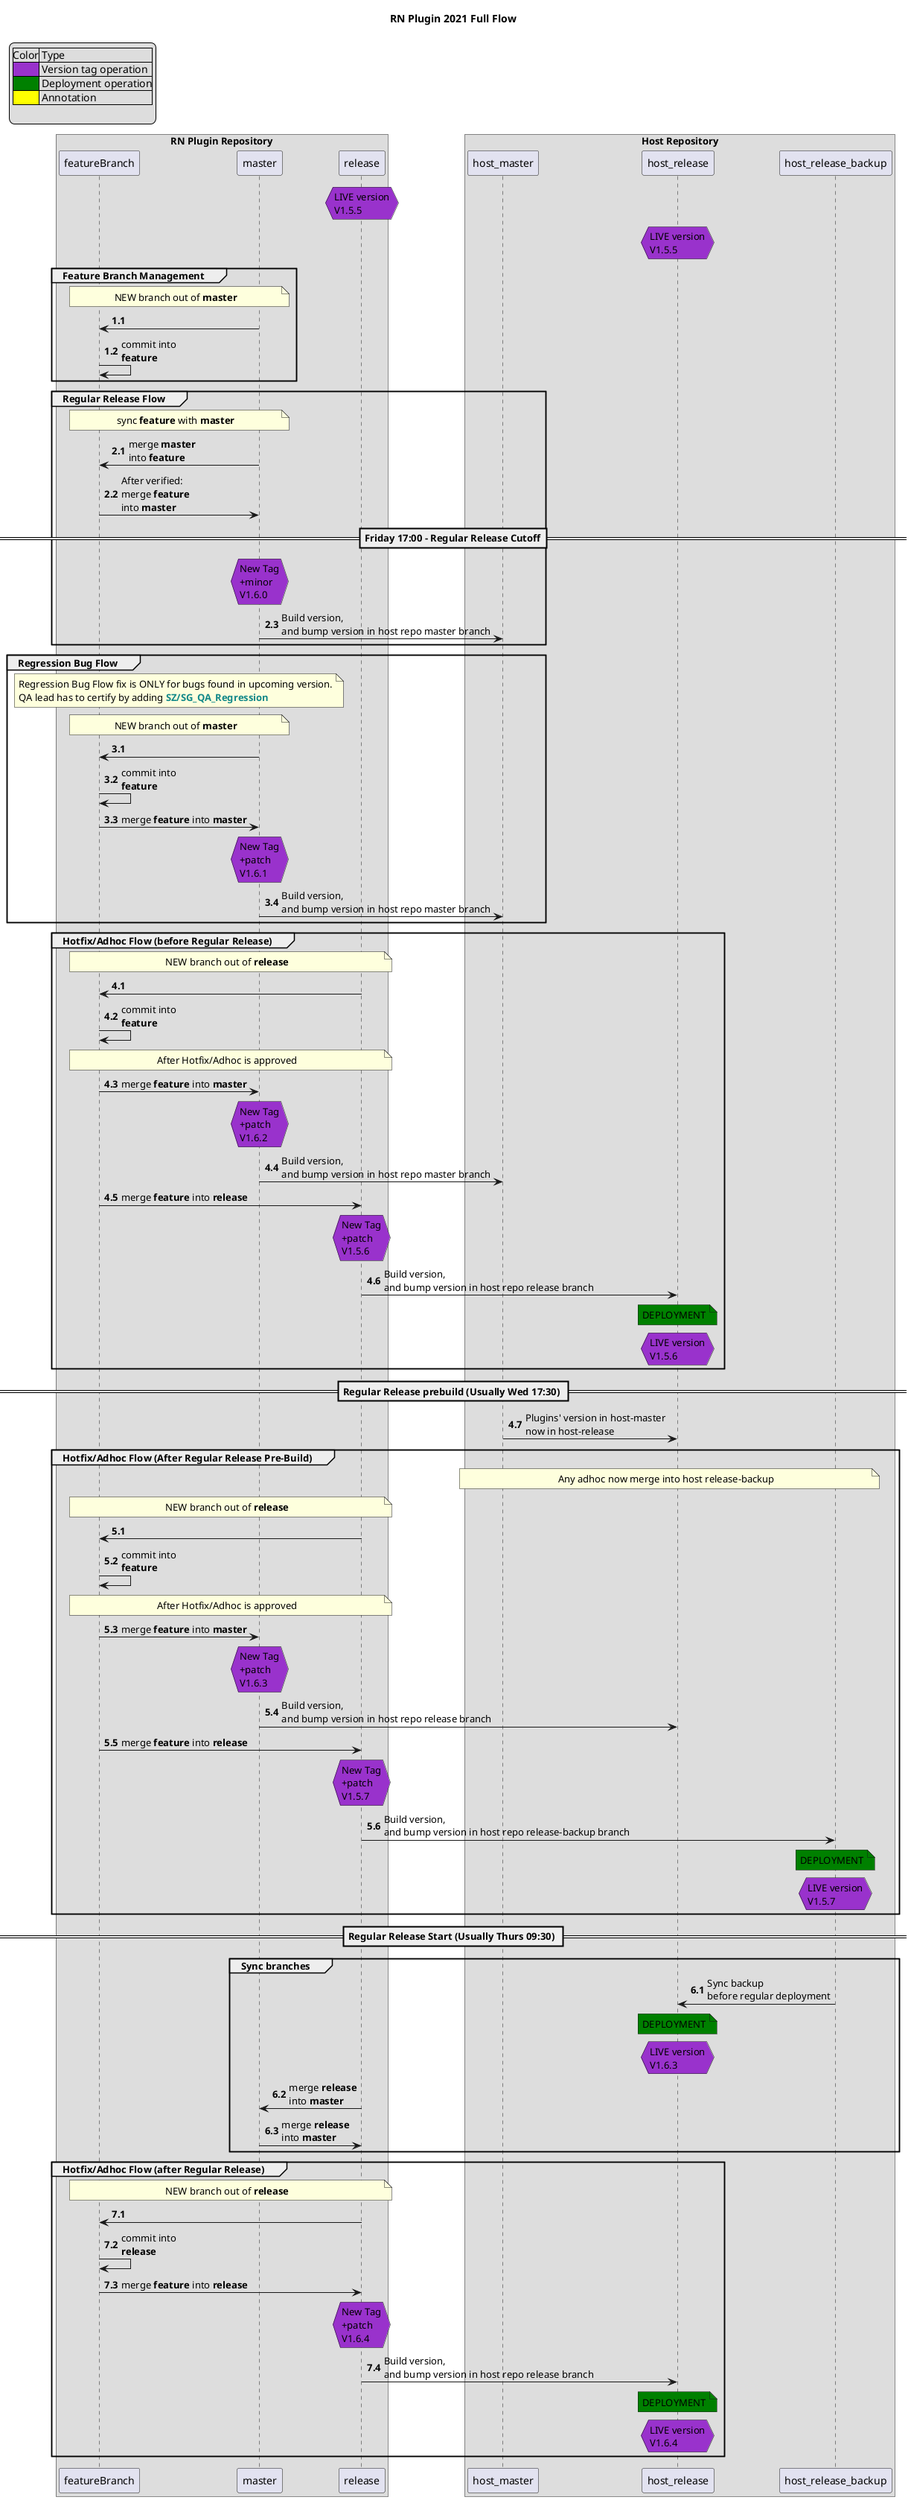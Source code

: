 @startuml

legend top left
    |Color| Type |
    |<#DarkOrchid>| Version tag operation|
    |<#Green>| Deployment operation|
    |<#Yellow>| Annotation|

endlegend

title <b>RN Plugin</b> 2021 Full Flow

box "RN Plugin Repository" 
    participant featureBranch as FB
    participant master as master
    participant release as release
end box
box "Host Repository" 
    participant host_master as host_master
    participant host_release as host_release
    participant host_release_backup as host_release_backup
end box

autonumber 1.1
hnote over release #DarkOrchid:LIVE version\nV1.5.5
hnote over host_release #DarkOrchid:LIVE version\nV1.5.5

group Feature Branch Management
    note over FB,master: NEW branch out of <b>master</b>
    master -> FB
    FB -> FB: commit into\n<b>feature</b>
end

autonumber inc A
group Regular Release Flow
    note over FB,master: sync <b>feature</b> with <b>master</b>
    master -> FB: merge <b>master</b>\ninto <b>feature</b>

    FB -> master: After verified:\nmerge <b>feature</b>\ninto <b>master</b>

    == Friday 17:00 - Regular Release Cutoff==

    hnote over master #DarkOrchid:New Tag\n+minor\nV1.6.0
    master -> host_master: Build version,\nand bump version in host repo master branch
end

autonumber inc A
group Regression Bug Flow
    note over FB, master : Regression Bug Flow fix is ONLY for bugs found in upcoming version.\nQA lead has to certify by adding <b><color #118888>SZ/SG_QA_Regression</color></b>
    note over FB,master: NEW branch out of <b>master</b>
    master -> FB
    FB -> FB: commit into\n<b>feature</b>
    FB -> master: merge <b>feature</b> into <b>master</b>
    hnote over master #DarkOrchid:New Tag\n+patch\nV1.6.1
    master -> host_master: Build version,\nand bump version in host repo master branch

end

autonumber inc A
group Hotfix/Adhoc Flow (before Regular Release)
    note over FB,release: NEW branch out of <b>release</b>
    release -> FB

    FB -> FB: commit into\n<b>feature</b>
    
    note over FB,release: After Hotfix/Adhoc is approved
    FB -> master: merge <b>feature</b> into <b>master</b>
    hnote over master #DarkOrchid:New Tag\n+patch\nV1.6.2
    master -> host_master: Build version,\nand bump version in host repo master branch

    FB -> release: merge <b>feature</b> into <b>release</b>
    hnote over release #DarkOrchid:New Tag\n+patch\nV1.5.6
    release -> host_release: Build version,\nand bump version in host repo release branch
    note over host_release #Green: DEPLOYMENT
    hnote over host_release #DarkOrchid: LIVE version\nV1.5.6
end

== Regular Release prebuild (Usually Wed 17:30) ==

host_master->host_release: Plugins' version in host-master\nnow in host-release

autonumber inc A

group Hotfix/Adhoc Flow (After Regular Release Pre-Build)
note over host_master,host_release_backup: Any adhoc now merge into host release-backup
    note over FB,release: NEW branch out of <b>release</b>
    release -> FB

    FB -> FB: commit into\n<b>feature</b>
    
    note over FB,release: After Hotfix/Adhoc is approved
    FB -> master: merge <b>feature</b> into <b>master</b>
    hnote over master #DarkOrchid:New Tag\n+patch\nV1.6.3
    master -> host_release: Build version,\nand bump version in host repo release branch

    FB -> release: merge <b>feature</b> into <b>release</b>
    hnote over release #DarkOrchid:New Tag\n+patch\nV1.5.7
    release -> host_release_backup: Build version,\nand bump version in host repo release-backup branch
    note over host_release_backup #Green: DEPLOYMENT
    hnote over host_release_backup #DarkOrchid: LIVE version\nV1.5.7
end

== Regular Release Start (Usually Thurs 09:30) ==

autonumber inc A
group Sync branches
    host_release_backup->host_release: Sync backup\nbefore regular deployment
    note over host_release #Green: DEPLOYMENT
    hnote over host_release #DarkOrchid: LIVE version\nV1.6.3
    release -> master: merge <b>release</b>\ninto <b>master</b>
    master -> release: merge <b>release</b>\ninto <b>master</b>
end

autonumber inc A
group Hotfix/Adhoc Flow (after Regular Release)
    note over FB,release: NEW branch out of <b>release</b>
    release -> FB

    FB -> FB: commit into\n<b>release</b>
    FB -> release: merge <b>feature</b> into <b>release</b>
    hnote over release #DarkOrchid:New Tag\n+patch\nV1.6.4
    release -> host_release: Build version,\nand bump version in host repo release branch
    note over host_release #Green: DEPLOYMENT
    hnote over host_release #DarkOrchid: LIVE version\nV1.6.4

end

@enduml
